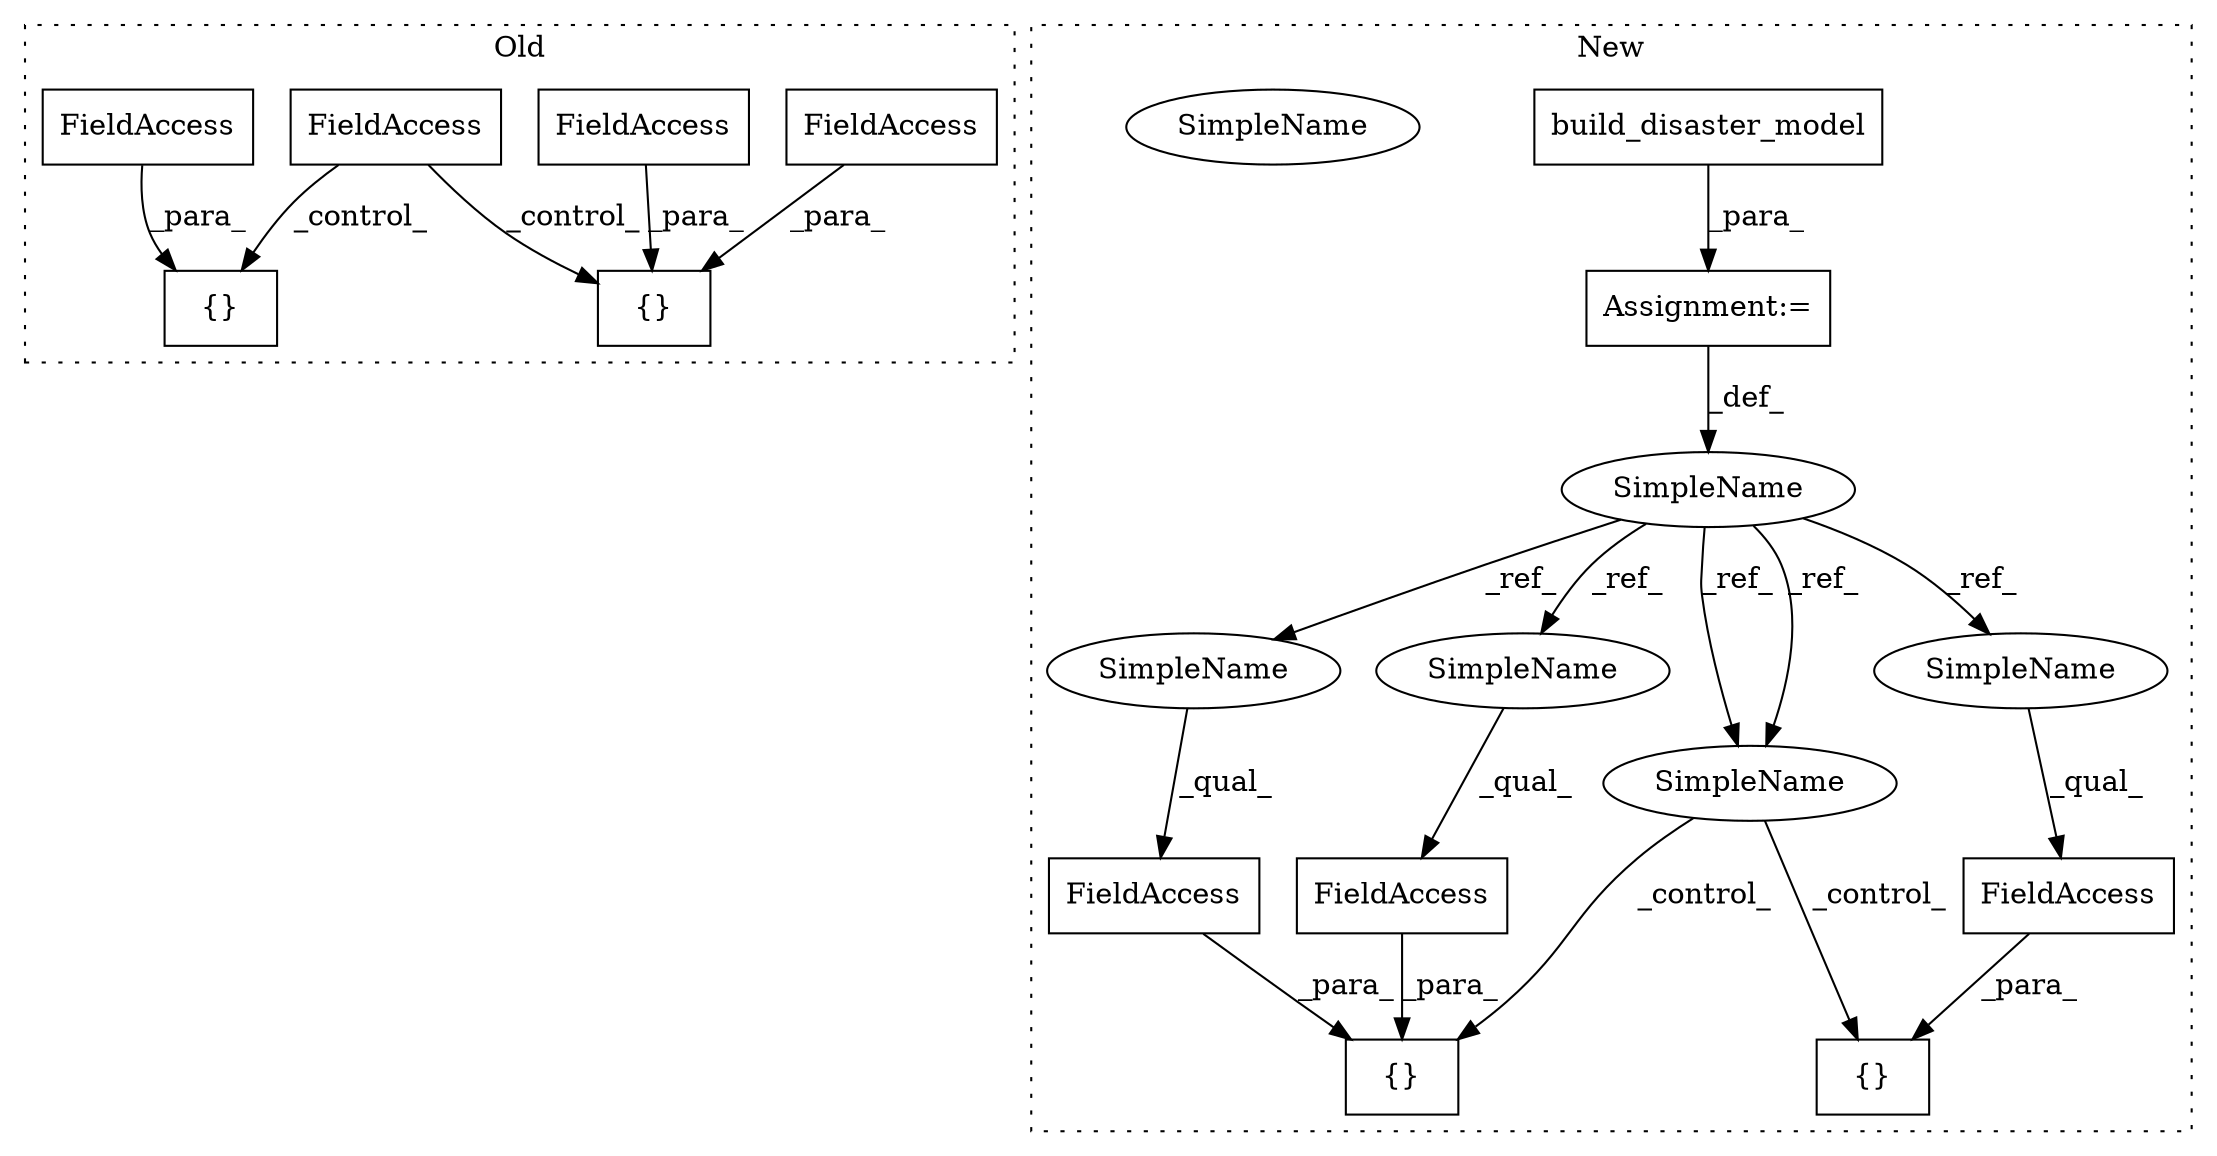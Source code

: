 digraph G {
subgraph cluster0 {
1 [label="{}" a="4" s="1514,1595" l="1,1" shape="box"];
8 [label="FieldAccess" a="22" s="1515" l="5" shape="box"];
9 [label="FieldAccess" a="22" s="1448" l="5" shape="box"];
10 [label="{}" a="4" s="1631,1673" l="1,1" shape="box"];
11 [label="FieldAccess" a="22" s="1556" l="5" shape="box"];
12 [label="FieldAccess" a="22" s="1632" l="5" shape="box"];
label = "Old";
style="dotted";
}
subgraph cluster1 {
2 [label="build_disaster_model" a="32" s="1472" l="22" shape="box"];
3 [label="{}" a="4" s="1625,1643" l="1,1" shape="box"];
4 [label="SimpleName" a="42" s="1466" l="5" shape="ellipse"];
5 [label="FieldAccess" a="22" s="1626" l="17" shape="box"];
6 [label="{}" a="4" s="1546,1589" l="1,1" shape="box"];
7 [label="FieldAccess" a="22" s="1569" l="20" shape="box"];
13 [label="FieldAccess" a="22" s="1547" l="21" shape="box"];
14 [label="SimpleName" a="42" s="1510" l="5" shape="ellipse"];
15 [label="Assignment:=" a="7" s="1471" l="1" shape="box"];
16 [label="SimpleName" a="42" s="1510" l="5" shape="ellipse"];
17 [label="SimpleName" a="42" s="1569" l="5" shape="ellipse"];
18 [label="SimpleName" a="42" s="1547" l="5" shape="ellipse"];
19 [label="SimpleName" a="42" s="1626" l="5" shape="ellipse"];
label = "New";
style="dotted";
}
2 -> 15 [label="_para_"];
4 -> 16 [label="_ref_"];
4 -> 17 [label="_ref_"];
4 -> 19 [label="_ref_"];
4 -> 18 [label="_ref_"];
4 -> 16 [label="_ref_"];
5 -> 3 [label="_para_"];
7 -> 6 [label="_para_"];
8 -> 1 [label="_para_"];
9 -> 10 [label="_control_"];
9 -> 1 [label="_control_"];
11 -> 1 [label="_para_"];
12 -> 10 [label="_para_"];
13 -> 6 [label="_para_"];
15 -> 4 [label="_def_"];
16 -> 3 [label="_control_"];
16 -> 6 [label="_control_"];
17 -> 7 [label="_qual_"];
18 -> 13 [label="_qual_"];
19 -> 5 [label="_qual_"];
}